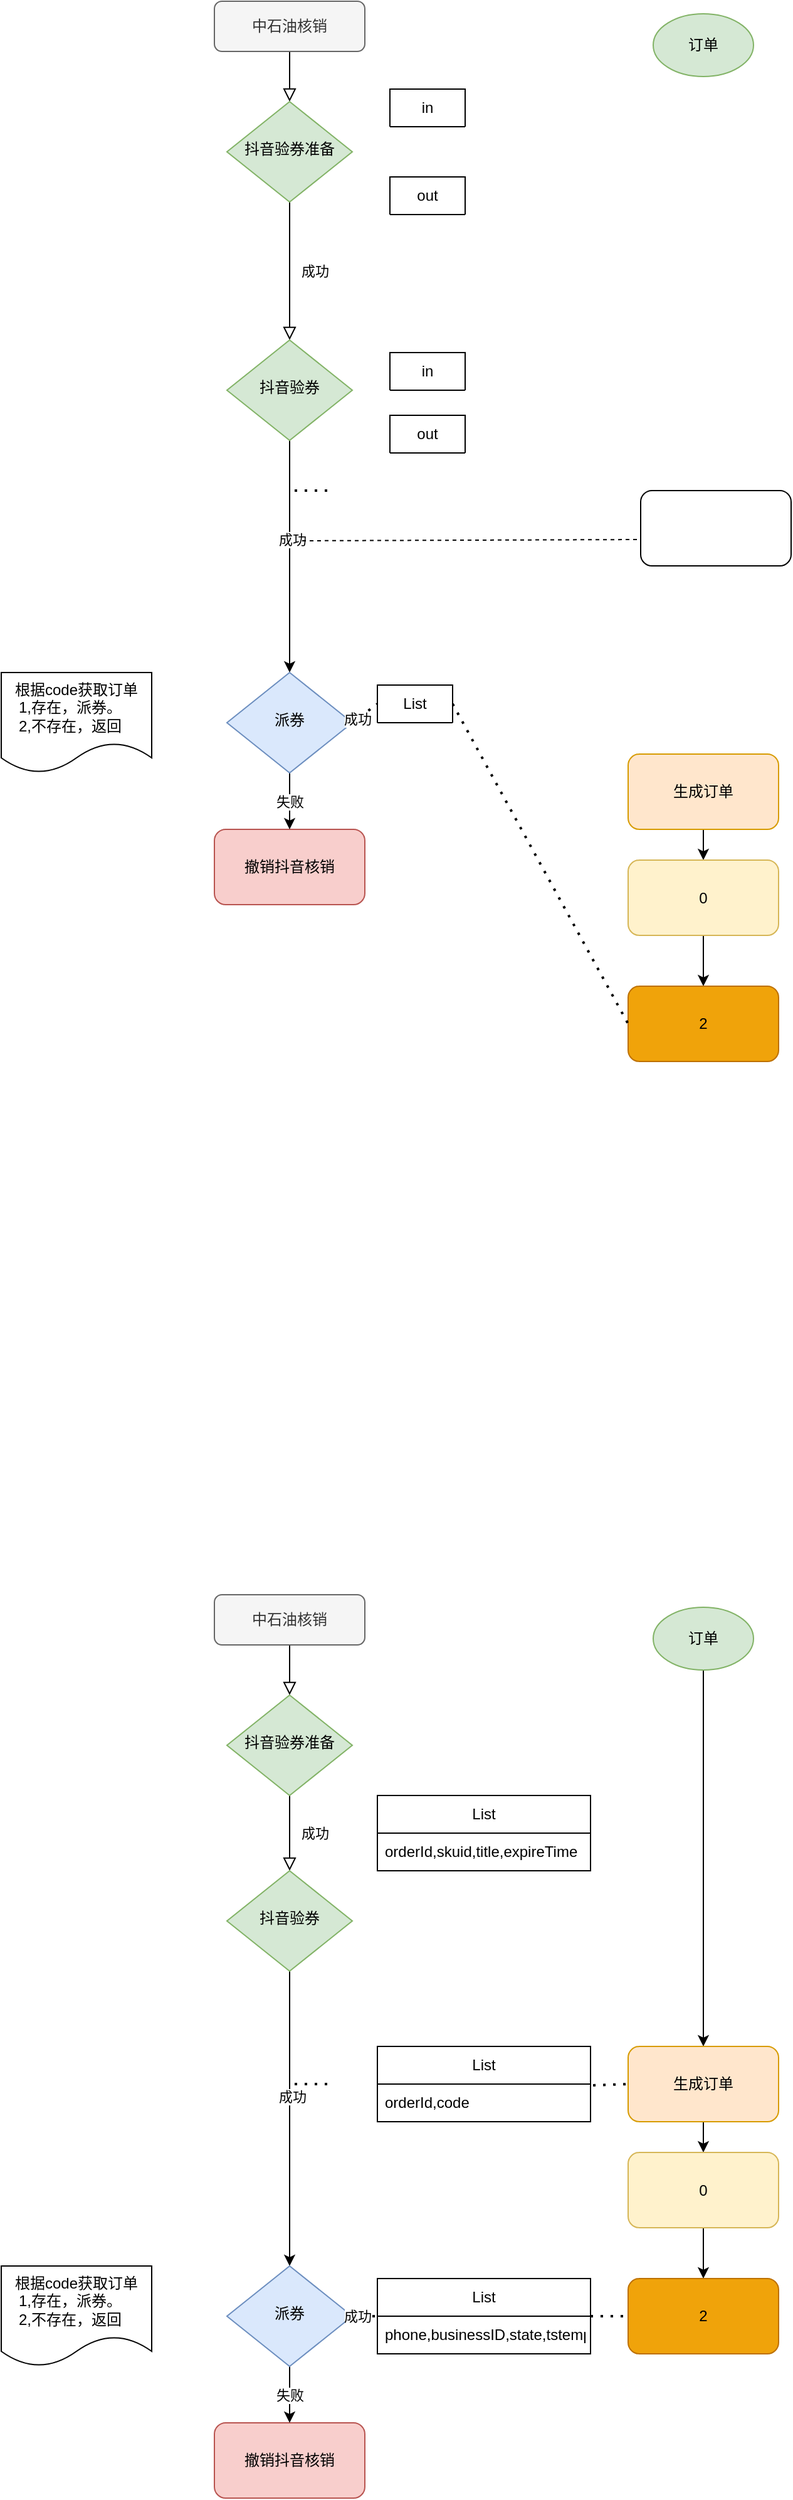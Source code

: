 <mxfile version="22.0.8" type="github">
  <diagram name="第 1 页" id="9qalYlBnHVuoMHJrbcrD">
    <mxGraphModel dx="1377" dy="803" grid="1" gridSize="10" guides="1" tooltips="1" connect="1" arrows="1" fold="1" page="1" pageScale="1" pageWidth="827" pageHeight="1169" math="0" shadow="0">
      <root>
        <mxCell id="0" />
        <mxCell id="1" parent="0" />
        <mxCell id="V5Eqevf83eR9iOCN-HKT-2" value="" style="rounded=0;html=1;jettySize=auto;orthogonalLoop=1;fontSize=11;endArrow=block;endFill=0;endSize=8;strokeWidth=1;shadow=0;labelBackgroundColor=none;edgeStyle=orthogonalEdgeStyle;" edge="1" parent="1" source="V5Eqevf83eR9iOCN-HKT-3" target="V5Eqevf83eR9iOCN-HKT-5">
          <mxGeometry relative="1" as="geometry" />
        </mxCell>
        <mxCell id="V5Eqevf83eR9iOCN-HKT-3" value="中石油核销" style="rounded=1;whiteSpace=wrap;html=1;fontSize=12;glass=0;strokeWidth=1;shadow=0;fillColor=#f5f5f5;fontColor=#333333;strokeColor=#666666;" vertex="1" parent="1">
          <mxGeometry x="540" y="80" width="120" height="40" as="geometry" />
        </mxCell>
        <mxCell id="V5Eqevf83eR9iOCN-HKT-4" value="成功" style="rounded=0;html=1;jettySize=auto;orthogonalLoop=1;fontSize=11;endArrow=block;endFill=0;endSize=8;strokeWidth=1;shadow=0;labelBackgroundColor=none;edgeStyle=orthogonalEdgeStyle;" edge="1" parent="1" source="V5Eqevf83eR9iOCN-HKT-5" target="V5Eqevf83eR9iOCN-HKT-8">
          <mxGeometry y="20" relative="1" as="geometry">
            <mxPoint as="offset" />
          </mxGeometry>
        </mxCell>
        <mxCell id="V5Eqevf83eR9iOCN-HKT-5" value="抖音验券准备" style="rhombus;whiteSpace=wrap;html=1;shadow=0;fontFamily=Helvetica;fontSize=12;align=center;strokeWidth=1;spacing=6;spacingTop=-4;fillColor=#d5e8d4;strokeColor=#82b366;" vertex="1" parent="1">
          <mxGeometry x="550" y="160" width="100" height="80" as="geometry" />
        </mxCell>
        <mxCell id="V5Eqevf83eR9iOCN-HKT-6" style="edgeStyle=orthogonalEdgeStyle;rounded=0;orthogonalLoop=1;jettySize=auto;html=1;exitX=0.5;exitY=1;exitDx=0;exitDy=0;entryX=0.5;entryY=0;entryDx=0;entryDy=0;" edge="1" parent="1" source="V5Eqevf83eR9iOCN-HKT-8" target="V5Eqevf83eR9iOCN-HKT-23">
          <mxGeometry relative="1" as="geometry" />
        </mxCell>
        <mxCell id="V5Eqevf83eR9iOCN-HKT-7" value="成功" style="edgeLabel;html=1;align=center;verticalAlign=middle;resizable=0;points=[];" vertex="1" connectable="0" parent="V5Eqevf83eR9iOCN-HKT-6">
          <mxGeometry x="-0.15" y="2" relative="1" as="geometry">
            <mxPoint as="offset" />
          </mxGeometry>
        </mxCell>
        <mxCell id="V5Eqevf83eR9iOCN-HKT-8" value="抖音验券" style="rhombus;whiteSpace=wrap;html=1;shadow=0;fontFamily=Helvetica;fontSize=12;align=center;strokeWidth=1;spacing=6;spacingTop=-4;fillColor=#d5e8d4;strokeColor=#82b366;" vertex="1" parent="1">
          <mxGeometry x="550" y="350" width="100" height="80" as="geometry" />
        </mxCell>
        <mxCell id="V5Eqevf83eR9iOCN-HKT-10" value="订单" style="ellipse;whiteSpace=wrap;html=1;fillColor=#d5e8d4;strokeColor=#82b366;" vertex="1" parent="1">
          <mxGeometry x="890" y="90" width="80" height="50" as="geometry" />
        </mxCell>
        <mxCell id="V5Eqevf83eR9iOCN-HKT-11" style="edgeStyle=orthogonalEdgeStyle;rounded=0;orthogonalLoop=1;jettySize=auto;html=1;exitX=0.5;exitY=1;exitDx=0;exitDy=0;entryX=0.5;entryY=0;entryDx=0;entryDy=0;" edge="1" parent="1" source="V5Eqevf83eR9iOCN-HKT-12" target="V5Eqevf83eR9iOCN-HKT-14">
          <mxGeometry relative="1" as="geometry" />
        </mxCell>
        <mxCell id="V5Eqevf83eR9iOCN-HKT-12" value="生成订单" style="rounded=1;whiteSpace=wrap;html=1;fillColor=#ffe6cc;strokeColor=#d79b00;" vertex="1" parent="1">
          <mxGeometry x="870" y="680" width="120" height="60" as="geometry" />
        </mxCell>
        <mxCell id="V5Eqevf83eR9iOCN-HKT-13" style="edgeStyle=orthogonalEdgeStyle;rounded=0;orthogonalLoop=1;jettySize=auto;html=1;exitX=0.5;exitY=1;exitDx=0;exitDy=0;" edge="1" parent="1" source="V5Eqevf83eR9iOCN-HKT-14" target="V5Eqevf83eR9iOCN-HKT-16">
          <mxGeometry relative="1" as="geometry" />
        </mxCell>
        <mxCell id="V5Eqevf83eR9iOCN-HKT-14" value="0" style="rounded=1;whiteSpace=wrap;html=1;fillColor=#fff2cc;strokeColor=#d6b656;" vertex="1" parent="1">
          <mxGeometry x="870" y="764.5" width="120" height="60" as="geometry" />
        </mxCell>
        <mxCell id="V5Eqevf83eR9iOCN-HKT-15" value="撤销抖音核销" style="rounded=1;whiteSpace=wrap;html=1;fillColor=#f8cecc;strokeColor=#b85450;" vertex="1" parent="1">
          <mxGeometry x="540" y="740" width="120" height="60" as="geometry" />
        </mxCell>
        <mxCell id="V5Eqevf83eR9iOCN-HKT-16" value="2" style="rounded=1;whiteSpace=wrap;html=1;fillColor=#f0a30a;fontColor=#000000;strokeColor=#BD7000;" vertex="1" parent="1">
          <mxGeometry x="870" y="865" width="120" height="60" as="geometry" />
        </mxCell>
        <mxCell id="V5Eqevf83eR9iOCN-HKT-17" value="" style="endArrow=none;dashed=1;html=1;dashPattern=1 3;strokeWidth=2;rounded=0;entryX=0;entryY=0.5;entryDx=0;entryDy=0;exitX=1;exitY=0.5;exitDx=0;exitDy=0;" edge="1" parent="1" source="V5Eqevf83eR9iOCN-HKT-26" target="V5Eqevf83eR9iOCN-HKT-16">
          <mxGeometry width="50" height="50" relative="1" as="geometry">
            <mxPoint x="700" y="420" as="sourcePoint" />
            <mxPoint x="750" y="370" as="targetPoint" />
          </mxGeometry>
        </mxCell>
        <mxCell id="V5Eqevf83eR9iOCN-HKT-20" value="out" style="swimlane;fontStyle=0;childLayout=stackLayout;horizontal=1;startSize=30;horizontalStack=0;resizeParent=1;resizeParentMax=0;resizeLast=0;collapsible=1;marginBottom=0;whiteSpace=wrap;html=1;" vertex="1" collapsed="1" parent="1">
          <mxGeometry x="680" y="410" width="60" height="30" as="geometry">
            <mxRectangle x="680" y="410" width="170" height="60" as="alternateBounds" />
          </mxGeometry>
        </mxCell>
        <mxCell id="V5Eqevf83eR9iOCN-HKT-21" value="&lt;div&gt;CertificateId、VerifyId&lt;/div&gt;" style="text;strokeColor=none;fillColor=none;align=left;verticalAlign=middle;spacingLeft=4;spacingRight=4;overflow=hidden;points=[[0,0.5],[1,0.5]];portConstraint=eastwest;rotatable=0;whiteSpace=wrap;html=1;" vertex="1" parent="V5Eqevf83eR9iOCN-HKT-20">
          <mxGeometry y="30" width="170" height="30" as="geometry" />
        </mxCell>
        <mxCell id="V5Eqevf83eR9iOCN-HKT-22" value="失败" style="edgeStyle=orthogonalEdgeStyle;rounded=0;orthogonalLoop=1;jettySize=auto;html=1;exitX=0.5;exitY=1;exitDx=0;exitDy=0;entryX=0.5;entryY=0;entryDx=0;entryDy=0;" edge="1" parent="1" source="V5Eqevf83eR9iOCN-HKT-23" target="V5Eqevf83eR9iOCN-HKT-15">
          <mxGeometry relative="1" as="geometry" />
        </mxCell>
        <mxCell id="V5Eqevf83eR9iOCN-HKT-23" value="派券" style="rhombus;whiteSpace=wrap;html=1;shadow=0;fontFamily=Helvetica;fontSize=12;align=center;strokeWidth=1;spacing=6;spacingTop=-4;fillColor=#dae8fc;strokeColor=#6c8ebf;" vertex="1" parent="1">
          <mxGeometry x="550" y="615" width="100" height="80" as="geometry" />
        </mxCell>
        <mxCell id="V5Eqevf83eR9iOCN-HKT-24" value="" style="endArrow=none;dashed=1;html=1;dashPattern=1 3;strokeWidth=2;rounded=0;entryX=0;entryY=0.5;entryDx=0;entryDy=0;exitX=1;exitY=0.5;exitDx=0;exitDy=0;" edge="1" parent="1" source="V5Eqevf83eR9iOCN-HKT-23" target="V5Eqevf83eR9iOCN-HKT-26">
          <mxGeometry width="50" height="50" relative="1" as="geometry">
            <mxPoint x="650" y="500" as="sourcePoint" />
            <mxPoint x="870" y="500" as="targetPoint" />
          </mxGeometry>
        </mxCell>
        <mxCell id="V5Eqevf83eR9iOCN-HKT-25" value="成功" style="edgeLabel;html=1;align=center;verticalAlign=middle;resizable=0;points=[];" vertex="1" connectable="0" parent="V5Eqevf83eR9iOCN-HKT-24">
          <mxGeometry x="-0.6" relative="1" as="geometry">
            <mxPoint as="offset" />
          </mxGeometry>
        </mxCell>
        <mxCell id="V5Eqevf83eR9iOCN-HKT-26" value="List" style="swimlane;fontStyle=0;childLayout=stackLayout;horizontal=1;startSize=30;horizontalStack=0;resizeParent=1;resizeParentMax=0;resizeLast=0;collapsible=1;marginBottom=0;whiteSpace=wrap;html=1;" vertex="1" collapsed="1" parent="1">
          <mxGeometry x="670" y="625" width="60" height="30" as="geometry">
            <mxRectangle x="670" y="625" width="170" height="60" as="alternateBounds" />
          </mxGeometry>
        </mxCell>
        <mxCell id="V5Eqevf83eR9iOCN-HKT-27" value="phone,businessID,state,tstemp" style="text;strokeColor=none;fillColor=none;align=left;verticalAlign=middle;spacingLeft=4;spacingRight=4;overflow=hidden;points=[[0,0.5],[1,0.5]];portConstraint=eastwest;rotatable=0;whiteSpace=wrap;html=1;" vertex="1" parent="V5Eqevf83eR9iOCN-HKT-26">
          <mxGeometry y="30" width="170" height="30" as="geometry" />
        </mxCell>
        <mxCell id="V5Eqevf83eR9iOCN-HKT-28" value="&lt;div&gt;根据code获取订单&lt;/div&gt;&lt;div&gt;1,存在，派券。&amp;nbsp;&amp;nbsp;&amp;nbsp; &lt;br&gt;&lt;/div&gt;&lt;div&gt;2,不存在，返回&amp;nbsp;&amp;nbsp;&amp;nbsp; &lt;br&gt;&lt;/div&gt;" style="shape=document;whiteSpace=wrap;html=1;boundedLbl=1;" vertex="1" parent="1">
          <mxGeometry x="370" y="615" width="120" height="80" as="geometry" />
        </mxCell>
        <mxCell id="V5Eqevf83eR9iOCN-HKT-30" value="" style="endArrow=none;dashed=1;html=1;dashPattern=1 3;strokeWidth=2;rounded=0;" edge="1" parent="1">
          <mxGeometry width="50" height="50" relative="1" as="geometry">
            <mxPoint x="630" y="470" as="sourcePoint" />
            <mxPoint x="600" y="470" as="targetPoint" />
          </mxGeometry>
        </mxCell>
        <mxCell id="V5Eqevf83eR9iOCN-HKT-31" value="" style="rounded=0;html=1;jettySize=auto;orthogonalLoop=1;fontSize=11;endArrow=block;endFill=0;endSize=8;strokeWidth=1;shadow=0;labelBackgroundColor=none;edgeStyle=orthogonalEdgeStyle;" edge="1" parent="1" source="V5Eqevf83eR9iOCN-HKT-32" target="V5Eqevf83eR9iOCN-HKT-34">
          <mxGeometry relative="1" as="geometry" />
        </mxCell>
        <mxCell id="V5Eqevf83eR9iOCN-HKT-32" value="中石油核销" style="rounded=1;whiteSpace=wrap;html=1;fontSize=12;glass=0;strokeWidth=1;shadow=0;fillColor=#f5f5f5;fontColor=#333333;strokeColor=#666666;" vertex="1" parent="1">
          <mxGeometry x="540" y="1350" width="120" height="40" as="geometry" />
        </mxCell>
        <mxCell id="V5Eqevf83eR9iOCN-HKT-33" value="成功" style="rounded=0;html=1;jettySize=auto;orthogonalLoop=1;fontSize=11;endArrow=block;endFill=0;endSize=8;strokeWidth=1;shadow=0;labelBackgroundColor=none;edgeStyle=orthogonalEdgeStyle;" edge="1" parent="1" source="V5Eqevf83eR9iOCN-HKT-34" target="V5Eqevf83eR9iOCN-HKT-37">
          <mxGeometry y="20" relative="1" as="geometry">
            <mxPoint as="offset" />
          </mxGeometry>
        </mxCell>
        <mxCell id="V5Eqevf83eR9iOCN-HKT-34" value="抖音验券准备" style="rhombus;whiteSpace=wrap;html=1;shadow=0;fontFamily=Helvetica;fontSize=12;align=center;strokeWidth=1;spacing=6;spacingTop=-4;fillColor=#d5e8d4;strokeColor=#82b366;" vertex="1" parent="1">
          <mxGeometry x="550" y="1430" width="100" height="80" as="geometry" />
        </mxCell>
        <mxCell id="V5Eqevf83eR9iOCN-HKT-35" style="edgeStyle=orthogonalEdgeStyle;rounded=0;orthogonalLoop=1;jettySize=auto;html=1;exitX=0.5;exitY=1;exitDx=0;exitDy=0;entryX=0.5;entryY=0;entryDx=0;entryDy=0;" edge="1" parent="1" source="V5Eqevf83eR9iOCN-HKT-37" target="V5Eqevf83eR9iOCN-HKT-52">
          <mxGeometry relative="1" as="geometry" />
        </mxCell>
        <mxCell id="V5Eqevf83eR9iOCN-HKT-36" value="成功" style="edgeLabel;html=1;align=center;verticalAlign=middle;resizable=0;points=[];" vertex="1" connectable="0" parent="V5Eqevf83eR9iOCN-HKT-35">
          <mxGeometry x="-0.15" y="2" relative="1" as="geometry">
            <mxPoint as="offset" />
          </mxGeometry>
        </mxCell>
        <mxCell id="V5Eqevf83eR9iOCN-HKT-37" value="抖音验券" style="rhombus;whiteSpace=wrap;html=1;shadow=0;fontFamily=Helvetica;fontSize=12;align=center;strokeWidth=1;spacing=6;spacingTop=-4;fillColor=#d5e8d4;strokeColor=#82b366;" vertex="1" parent="1">
          <mxGeometry x="550" y="1570" width="100" height="80" as="geometry" />
        </mxCell>
        <mxCell id="V5Eqevf83eR9iOCN-HKT-38" style="edgeStyle=orthogonalEdgeStyle;rounded=0;orthogonalLoop=1;jettySize=auto;html=1;exitX=0.5;exitY=1;exitDx=0;exitDy=0;" edge="1" parent="1" source="V5Eqevf83eR9iOCN-HKT-39" target="V5Eqevf83eR9iOCN-HKT-41">
          <mxGeometry relative="1" as="geometry" />
        </mxCell>
        <mxCell id="V5Eqevf83eR9iOCN-HKT-39" value="订单" style="ellipse;whiteSpace=wrap;html=1;fillColor=#d5e8d4;strokeColor=#82b366;" vertex="1" parent="1">
          <mxGeometry x="890" y="1360" width="80" height="50" as="geometry" />
        </mxCell>
        <mxCell id="V5Eqevf83eR9iOCN-HKT-40" style="edgeStyle=orthogonalEdgeStyle;rounded=0;orthogonalLoop=1;jettySize=auto;html=1;exitX=0.5;exitY=1;exitDx=0;exitDy=0;entryX=0.5;entryY=0;entryDx=0;entryDy=0;" edge="1" parent="1" source="V5Eqevf83eR9iOCN-HKT-41" target="V5Eqevf83eR9iOCN-HKT-43">
          <mxGeometry relative="1" as="geometry" />
        </mxCell>
        <mxCell id="V5Eqevf83eR9iOCN-HKT-41" value="生成订单" style="rounded=1;whiteSpace=wrap;html=1;fillColor=#ffe6cc;strokeColor=#d79b00;" vertex="1" parent="1">
          <mxGeometry x="870" y="1710" width="120" height="60" as="geometry" />
        </mxCell>
        <mxCell id="V5Eqevf83eR9iOCN-HKT-42" style="edgeStyle=orthogonalEdgeStyle;rounded=0;orthogonalLoop=1;jettySize=auto;html=1;exitX=0.5;exitY=1;exitDx=0;exitDy=0;" edge="1" parent="1" source="V5Eqevf83eR9iOCN-HKT-43" target="V5Eqevf83eR9iOCN-HKT-45">
          <mxGeometry relative="1" as="geometry" />
        </mxCell>
        <mxCell id="V5Eqevf83eR9iOCN-HKT-43" value="0" style="rounded=1;whiteSpace=wrap;html=1;fillColor=#fff2cc;strokeColor=#d6b656;" vertex="1" parent="1">
          <mxGeometry x="870" y="1794.5" width="120" height="60" as="geometry" />
        </mxCell>
        <mxCell id="V5Eqevf83eR9iOCN-HKT-44" value="撤销抖音核销" style="rounded=1;whiteSpace=wrap;html=1;fillColor=#f8cecc;strokeColor=#b85450;" vertex="1" parent="1">
          <mxGeometry x="540" y="2010" width="120" height="60" as="geometry" />
        </mxCell>
        <mxCell id="V5Eqevf83eR9iOCN-HKT-45" value="2" style="rounded=1;whiteSpace=wrap;html=1;fillColor=#f0a30a;fontColor=#000000;strokeColor=#BD7000;" vertex="1" parent="1">
          <mxGeometry x="870" y="1895" width="120" height="60" as="geometry" />
        </mxCell>
        <mxCell id="V5Eqevf83eR9iOCN-HKT-46" value="" style="endArrow=none;dashed=1;html=1;dashPattern=1 3;strokeWidth=2;rounded=0;entryX=0;entryY=0.5;entryDx=0;entryDy=0;exitX=1;exitY=0.5;exitDx=0;exitDy=0;" edge="1" parent="1" source="V5Eqevf83eR9iOCN-HKT-55" target="V5Eqevf83eR9iOCN-HKT-45">
          <mxGeometry width="50" height="50" relative="1" as="geometry">
            <mxPoint x="700" y="1690" as="sourcePoint" />
            <mxPoint x="750" y="1640" as="targetPoint" />
          </mxGeometry>
        </mxCell>
        <mxCell id="V5Eqevf83eR9iOCN-HKT-47" value="List" style="swimlane;fontStyle=0;childLayout=stackLayout;horizontal=1;startSize=30;horizontalStack=0;resizeParent=1;resizeParentMax=0;resizeLast=0;collapsible=1;marginBottom=0;whiteSpace=wrap;html=1;" vertex="1" parent="1">
          <mxGeometry x="670" y="1710" width="170" height="60" as="geometry">
            <mxRectangle x="640" y="450" width="60" height="30" as="alternateBounds" />
          </mxGeometry>
        </mxCell>
        <mxCell id="V5Eqevf83eR9iOCN-HKT-48" value="orderId,code" style="text;strokeColor=none;fillColor=none;align=left;verticalAlign=middle;spacingLeft=4;spacingRight=4;overflow=hidden;points=[[0,0.5],[1,0.5]];portConstraint=eastwest;rotatable=0;whiteSpace=wrap;html=1;" vertex="1" parent="V5Eqevf83eR9iOCN-HKT-47">
          <mxGeometry y="30" width="170" height="30" as="geometry" />
        </mxCell>
        <mxCell id="V5Eqevf83eR9iOCN-HKT-49" value="List" style="swimlane;fontStyle=0;childLayout=stackLayout;horizontal=1;startSize=30;horizontalStack=0;resizeParent=1;resizeParentMax=0;resizeLast=0;collapsible=1;marginBottom=0;whiteSpace=wrap;html=1;" vertex="1" parent="1">
          <mxGeometry x="670" y="1510" width="170" height="60" as="geometry">
            <mxRectangle x="660" y="255" width="60" height="30" as="alternateBounds" />
          </mxGeometry>
        </mxCell>
        <mxCell id="V5Eqevf83eR9iOCN-HKT-50" value="&lt;div&gt;orderId,skuid,title,expireTime&lt;/div&gt;" style="text;strokeColor=none;fillColor=none;align=left;verticalAlign=middle;spacingLeft=4;spacingRight=4;overflow=hidden;points=[[0,0.5],[1,0.5]];portConstraint=eastwest;rotatable=0;whiteSpace=wrap;html=1;" vertex="1" parent="V5Eqevf83eR9iOCN-HKT-49">
          <mxGeometry y="30" width="170" height="30" as="geometry" />
        </mxCell>
        <mxCell id="V5Eqevf83eR9iOCN-HKT-51" value="失败" style="edgeStyle=orthogonalEdgeStyle;rounded=0;orthogonalLoop=1;jettySize=auto;html=1;exitX=0.5;exitY=1;exitDx=0;exitDy=0;entryX=0.5;entryY=0;entryDx=0;entryDy=0;" edge="1" parent="1" source="V5Eqevf83eR9iOCN-HKT-52" target="V5Eqevf83eR9iOCN-HKT-44">
          <mxGeometry relative="1" as="geometry" />
        </mxCell>
        <mxCell id="V5Eqevf83eR9iOCN-HKT-52" value="派券" style="rhombus;whiteSpace=wrap;html=1;shadow=0;fontFamily=Helvetica;fontSize=12;align=center;strokeWidth=1;spacing=6;spacingTop=-4;fillColor=#dae8fc;strokeColor=#6c8ebf;" vertex="1" parent="1">
          <mxGeometry x="550" y="1885" width="100" height="80" as="geometry" />
        </mxCell>
        <mxCell id="V5Eqevf83eR9iOCN-HKT-53" value="" style="endArrow=none;dashed=1;html=1;dashPattern=1 3;strokeWidth=2;rounded=0;entryX=0;entryY=0.5;entryDx=0;entryDy=0;exitX=1;exitY=0.5;exitDx=0;exitDy=0;" edge="1" parent="1" source="V5Eqevf83eR9iOCN-HKT-52" target="V5Eqevf83eR9iOCN-HKT-55">
          <mxGeometry width="50" height="50" relative="1" as="geometry">
            <mxPoint x="650" y="1770" as="sourcePoint" />
            <mxPoint x="870" y="1770" as="targetPoint" />
          </mxGeometry>
        </mxCell>
        <mxCell id="V5Eqevf83eR9iOCN-HKT-54" value="成功" style="edgeLabel;html=1;align=center;verticalAlign=middle;resizable=0;points=[];" vertex="1" connectable="0" parent="V5Eqevf83eR9iOCN-HKT-53">
          <mxGeometry x="-0.6" relative="1" as="geometry">
            <mxPoint as="offset" />
          </mxGeometry>
        </mxCell>
        <mxCell id="V5Eqevf83eR9iOCN-HKT-55" value="List" style="swimlane;fontStyle=0;childLayout=stackLayout;horizontal=1;startSize=30;horizontalStack=0;resizeParent=1;resizeParentMax=0;resizeLast=0;collapsible=1;marginBottom=0;whiteSpace=wrap;html=1;" vertex="1" parent="1">
          <mxGeometry x="670" y="1895" width="170" height="60" as="geometry">
            <mxRectangle x="690" y="625" width="60" height="30" as="alternateBounds" />
          </mxGeometry>
        </mxCell>
        <mxCell id="V5Eqevf83eR9iOCN-HKT-56" value="phone,businessID,state,tstemp" style="text;strokeColor=none;fillColor=none;align=left;verticalAlign=middle;spacingLeft=4;spacingRight=4;overflow=hidden;points=[[0,0.5],[1,0.5]];portConstraint=eastwest;rotatable=0;whiteSpace=wrap;html=1;" vertex="1" parent="V5Eqevf83eR9iOCN-HKT-55">
          <mxGeometry y="30" width="170" height="30" as="geometry" />
        </mxCell>
        <mxCell id="V5Eqevf83eR9iOCN-HKT-57" value="&lt;div&gt;根据code获取订单&lt;/div&gt;&lt;div&gt;1,存在，派券。&amp;nbsp;&amp;nbsp;&amp;nbsp; &lt;br&gt;&lt;/div&gt;&lt;div&gt;2,不存在，返回&amp;nbsp;&amp;nbsp;&amp;nbsp; &lt;br&gt;&lt;/div&gt;" style="shape=document;whiteSpace=wrap;html=1;boundedLbl=1;" vertex="1" parent="1">
          <mxGeometry x="370" y="1885" width="120" height="80" as="geometry" />
        </mxCell>
        <mxCell id="V5Eqevf83eR9iOCN-HKT-58" value="" style="endArrow=none;dashed=1;html=1;dashPattern=1 3;strokeWidth=2;rounded=0;entryX=0;entryY=0.5;entryDx=0;entryDy=0;exitX=1.012;exitY=0.033;exitDx=0;exitDy=0;exitPerimeter=0;" edge="1" parent="1" source="V5Eqevf83eR9iOCN-HKT-48" target="V5Eqevf83eR9iOCN-HKT-41">
          <mxGeometry width="50" height="50" relative="1" as="geometry">
            <mxPoint x="700" y="1710" as="sourcePoint" />
            <mxPoint x="750" y="1660" as="targetPoint" />
          </mxGeometry>
        </mxCell>
        <mxCell id="V5Eqevf83eR9iOCN-HKT-59" value="" style="endArrow=none;dashed=1;html=1;dashPattern=1 3;strokeWidth=2;rounded=0;" edge="1" parent="1">
          <mxGeometry width="50" height="50" relative="1" as="geometry">
            <mxPoint x="630" y="1740" as="sourcePoint" />
            <mxPoint x="600" y="1740" as="targetPoint" />
          </mxGeometry>
        </mxCell>
        <mxCell id="V5Eqevf83eR9iOCN-HKT-60" value="" style="rounded=1;whiteSpace=wrap;html=1;" vertex="1" parent="1">
          <mxGeometry x="880" y="470" width="120" height="60" as="geometry" />
        </mxCell>
        <mxCell id="V5Eqevf83eR9iOCN-HKT-61" value="in" style="swimlane;fontStyle=0;childLayout=stackLayout;horizontal=1;startSize=30;horizontalStack=0;resizeParent=1;resizeParentMax=0;resizeLast=0;collapsible=1;marginBottom=0;whiteSpace=wrap;html=1;" vertex="1" collapsed="1" parent="1">
          <mxGeometry x="680" y="150" width="60" height="30" as="geometry">
            <mxRectangle x="680" y="130" width="130" height="60" as="alternateBounds" />
          </mxGeometry>
        </mxCell>
        <mxCell id="V5Eqevf83eR9iOCN-HKT-62" value="抖音券码/链接" style="text;strokeColor=none;fillColor=none;align=left;verticalAlign=middle;spacingLeft=4;spacingRight=4;overflow=hidden;points=[[0,0.5],[1,0.5]];portConstraint=eastwest;rotatable=0;whiteSpace=wrap;html=1;" vertex="1" parent="V5Eqevf83eR9iOCN-HKT-61">
          <mxGeometry y="30" width="130" height="30" as="geometry" />
        </mxCell>
        <mxCell id="V5Eqevf83eR9iOCN-HKT-65" value="out" style="swimlane;fontStyle=0;childLayout=stackLayout;horizontal=1;startSize=30;horizontalStack=0;resizeParent=1;resizeParentMax=0;resizeLast=0;collapsible=1;marginBottom=0;whiteSpace=wrap;html=1;" vertex="1" collapsed="1" parent="1">
          <mxGeometry x="680" y="220" width="60" height="30" as="geometry">
            <mxRectangle x="680" y="170" width="140" height="60" as="alternateBounds" />
          </mxGeometry>
        </mxCell>
        <mxCell id="V5Eqevf83eR9iOCN-HKT-66" value="code" style="text;strokeColor=none;fillColor=none;align=left;verticalAlign=middle;spacingLeft=4;spacingRight=4;overflow=hidden;points=[[0,0.5],[1,0.5]];portConstraint=eastwest;rotatable=0;whiteSpace=wrap;html=1;" vertex="1" parent="V5Eqevf83eR9iOCN-HKT-65">
          <mxGeometry y="30" width="140" height="30" as="geometry" />
        </mxCell>
        <mxCell id="V5Eqevf83eR9iOCN-HKT-69" value="in" style="swimlane;fontStyle=0;childLayout=stackLayout;horizontal=1;startSize=30;horizontalStack=0;resizeParent=1;resizeParentMax=0;resizeLast=0;collapsible=1;marginBottom=0;whiteSpace=wrap;html=1;" vertex="1" collapsed="1" parent="1">
          <mxGeometry x="680" y="360" width="60" height="30" as="geometry">
            <mxRectangle x="680" y="360" width="140" height="60" as="alternateBounds" />
          </mxGeometry>
        </mxCell>
        <mxCell id="V5Eqevf83eR9iOCN-HKT-70" value="code、orderID" style="text;strokeColor=none;fillColor=none;align=left;verticalAlign=middle;spacingLeft=4;spacingRight=4;overflow=hidden;points=[[0,0.5],[1,0.5]];portConstraint=eastwest;rotatable=0;whiteSpace=wrap;html=1;" vertex="1" parent="V5Eqevf83eR9iOCN-HKT-69">
          <mxGeometry y="30" width="140" height="30" as="geometry" />
        </mxCell>
        <mxCell id="V5Eqevf83eR9iOCN-HKT-73" value="" style="endArrow=none;dashed=1;html=1;rounded=0;entryX=-0.008;entryY=0.65;entryDx=0;entryDy=0;entryPerimeter=0;" edge="1" parent="1" target="V5Eqevf83eR9iOCN-HKT-60">
          <mxGeometry width="50" height="50" relative="1" as="geometry">
            <mxPoint x="610" y="510" as="sourcePoint" />
            <mxPoint x="730" y="460" as="targetPoint" />
          </mxGeometry>
        </mxCell>
      </root>
    </mxGraphModel>
  </diagram>
</mxfile>
